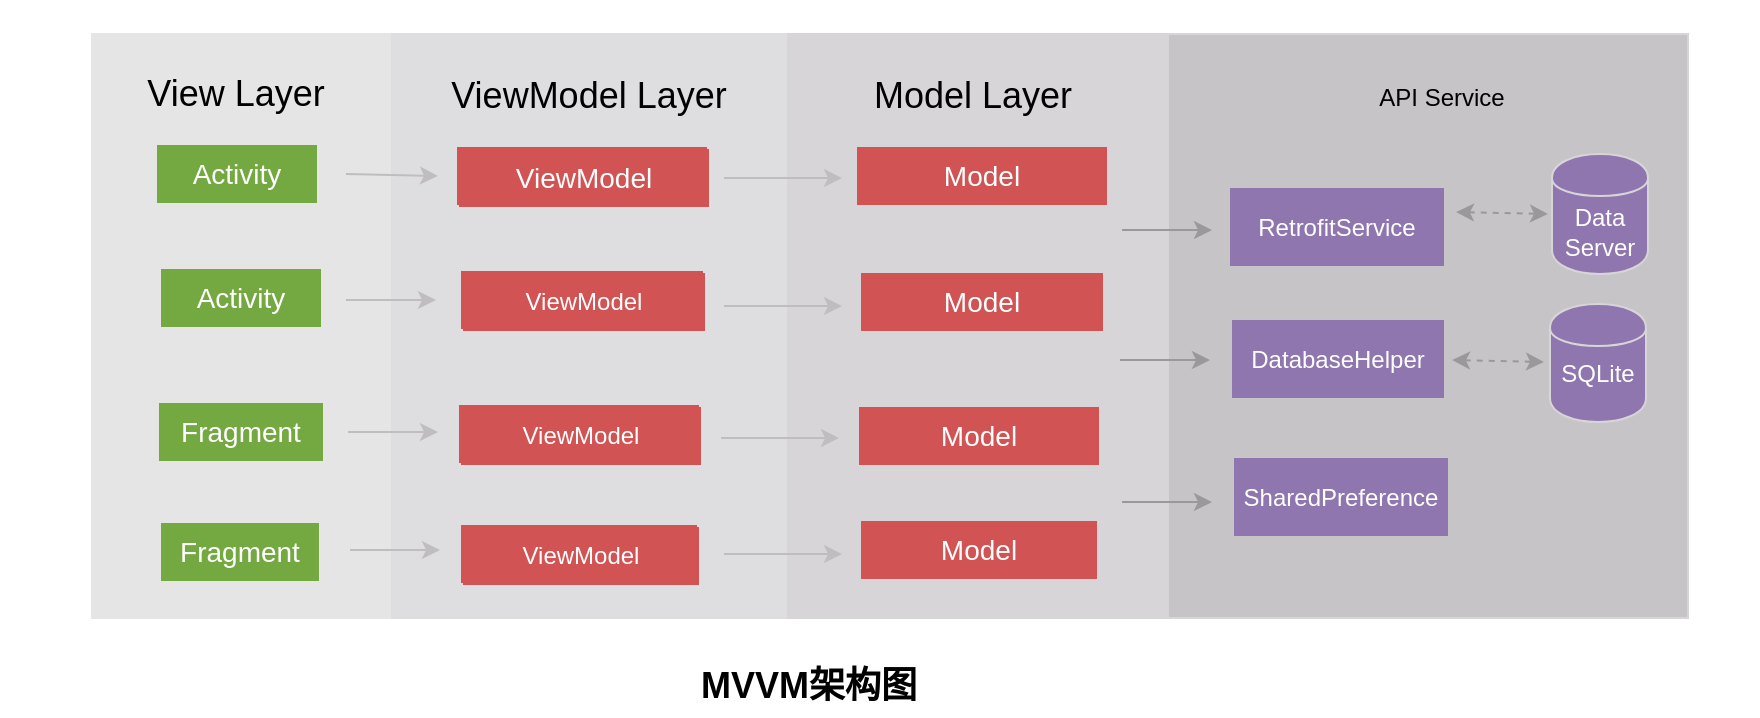 <mxfile version="10.6.0" type="device"><diagram id="Ram7E14nnJD1XyDOd3_J" name="Page-1"><mxGraphModel dx="824" dy="496" grid="1" gridSize="1" guides="1" tooltips="1" connect="1" arrows="1" fold="1" page="1" pageScale="1" pageWidth="827" pageHeight="1169" math="0" shadow="0"><root><mxCell id="0"/><mxCell id="1" parent="0"/><mxCell id="a--GAFA9R-w_3A2mCr2h-1" value="&amp;nbsp;&amp;nbsp;" style="text;html=1;strokeColor=none;fillColor=none;align=center;verticalAlign=middle;whiteSpace=wrap;rounded=0;" parent="1" vertex="1"><mxGeometry width="879" height="358" as="geometry"/></mxCell><mxCell id="29sW5BTRFyRNcANcTfLq-36" value="" style="text;html=1;strokeColor=#D8D5D8;fillColor=#D8D5D8;align=center;verticalAlign=middle;whiteSpace=wrap;rounded=0;fontColor=#ffffff;" parent="1" vertex="1"><mxGeometry x="392" y="17" width="197" height="292" as="geometry"/></mxCell><mxCell id="29sW5BTRFyRNcANcTfLq-1" value="" style="text;html=1;strokeColor=#E5E5E5;fillColor=#E5E5E5;align=center;verticalAlign=middle;whiteSpace=wrap;rounded=0;fontColor=#ffffff;" parent="1" vertex="1"><mxGeometry x="46" y="17" width="150" height="292" as="geometry"/></mxCell><mxCell id="29sW5BTRFyRNcANcTfLq-2" value="&lt;font style=&quot;font-size: 18px&quot;&gt;View Layer&lt;/font&gt;" style="text;html=1;strokeColor=none;fillColor=none;align=center;verticalAlign=middle;whiteSpace=wrap;rounded=0;" parent="1" vertex="1"><mxGeometry x="66" y="37" width="104" height="20" as="geometry"/></mxCell><mxCell id="29sW5BTRFyRNcANcTfLq-4" value="&lt;font color=&quot;#ffffff&quot; style=&quot;font-size: 14px&quot;&gt;Activity&lt;/font&gt;" style="text;html=1;align=center;verticalAlign=middle;whiteSpace=wrap;rounded=0;gradientColor=none;fillColor=#74A840;strokeColor=#74A840;" parent="1" vertex="1"><mxGeometry x="79" y="73" width="79" height="28" as="geometry"/></mxCell><mxCell id="29sW5BTRFyRNcANcTfLq-5" value="&lt;font color=&quot;#ffffff&quot; style=&quot;font-size: 14px&quot;&gt;Activity&lt;/font&gt;" style="text;html=1;align=center;verticalAlign=middle;whiteSpace=wrap;rounded=0;gradientColor=none;fillColor=#74A840;strokeColor=#74A840;" parent="1" vertex="1"><mxGeometry x="81" y="135" width="79" height="28" as="geometry"/></mxCell><mxCell id="29sW5BTRFyRNcANcTfLq-7" value="&lt;font color=&quot;#ffffff&quot; style=&quot;font-size: 14px&quot;&gt;Fragment&lt;br&gt;&lt;/font&gt;" style="text;html=1;align=center;verticalAlign=middle;whiteSpace=wrap;rounded=0;gradientColor=none;fillColor=#74A840;strokeColor=#74A840;" parent="1" vertex="1"><mxGeometry x="80" y="202" width="81" height="28" as="geometry"/></mxCell><mxCell id="29sW5BTRFyRNcANcTfLq-8" value="&lt;font color=&quot;#ffffff&quot; style=&quot;font-size: 14px&quot;&gt;Fragment&lt;/font&gt;" style="text;html=1;align=center;verticalAlign=middle;whiteSpace=wrap;rounded=0;gradientColor=none;fillColor=#74A840;strokeColor=#74A840;" parent="1" vertex="1"><mxGeometry x="81" y="262" width="78" height="28" as="geometry"/></mxCell><mxCell id="29sW5BTRFyRNcANcTfLq-9" value="" style="text;html=1;strokeColor=#DEDEE0;fillColor=#DEDEE0;align=center;verticalAlign=middle;whiteSpace=wrap;rounded=0;fontColor=#ffffff;" parent="1" vertex="1"><mxGeometry x="196" y="17" width="197" height="292" as="geometry"/></mxCell><mxCell id="29sW5BTRFyRNcANcTfLq-10" value="&lt;font style=&quot;font-size: 18px&quot;&gt;ViewModel Layer&lt;/font&gt;" style="text;html=1;strokeColor=none;fillColor=none;align=center;verticalAlign=middle;whiteSpace=wrap;rounded=0;" parent="1" vertex="1"><mxGeometry x="216" y="38" width="157" height="20" as="geometry"/></mxCell><mxCell id="29sW5BTRFyRNcANcTfLq-11" value="&lt;font color=&quot;#ffffff&quot; style=&quot;font-size: 14px&quot;&gt;Presenter&lt;/font&gt;" style="text;html=1;align=center;verticalAlign=middle;whiteSpace=wrap;rounded=0;gradientColor=none;fillColor=#D25353;strokeColor=#D25353;" parent="1" vertex="1"><mxGeometry x="229" y="74" width="124" height="28" as="geometry"/></mxCell><mxCell id="29sW5BTRFyRNcANcTfLq-12" value="&lt;span&gt;&lt;font color=&quot;#ffffff&quot; style=&quot;font-size: 14px&quot;&gt;Presenter&lt;/font&gt;&lt;/span&gt;&lt;br&gt;" style="text;html=1;align=center;verticalAlign=middle;whiteSpace=wrap;rounded=0;gradientColor=none;fillColor=#D25353;strokeColor=#D25353;" parent="1" vertex="1"><mxGeometry x="231" y="136" width="120" height="28" as="geometry"/></mxCell><mxCell id="29sW5BTRFyRNcANcTfLq-13" value="&lt;font color=&quot;#ffffff&quot; style=&quot;font-size: 14px&quot;&gt;Presenter&lt;br&gt;&lt;/font&gt;" style="text;html=1;align=center;verticalAlign=middle;whiteSpace=wrap;rounded=0;gradientColor=none;fillColor=#D25353;strokeColor=#D25353;" parent="1" vertex="1"><mxGeometry x="230" y="203" width="119" height="28" as="geometry"/></mxCell><mxCell id="29sW5BTRFyRNcANcTfLq-14" value="&lt;font color=&quot;#ffffff&quot; style=&quot;font-size: 14px&quot;&gt;Presenter&lt;/font&gt;" style="text;html=1;align=center;verticalAlign=middle;whiteSpace=wrap;rounded=0;gradientColor=none;fillColor=#D25353;strokeColor=#D25353;" parent="1" vertex="1"><mxGeometry x="231" y="263" width="117" height="28" as="geometry"/></mxCell><mxCell id="29sW5BTRFyRNcANcTfLq-17" value="" style="endArrow=classic;startArrow=none;html=1;strokeColor=#C0BDC1;jumpStyle=none;startFill=0;" parent="1" edge="1"><mxGeometry width="50" height="50" relative="1" as="geometry"><mxPoint x="173" y="87" as="sourcePoint"/><mxPoint x="219" y="88" as="targetPoint"/></mxGeometry></mxCell><mxCell id="29sW5BTRFyRNcANcTfLq-20" value="" style="endArrow=classic;startArrow=none;html=1;strokeColor=#C0BDC1;jumpStyle=none;startFill=0;" parent="1" edge="1"><mxGeometry width="50" height="50" relative="1" as="geometry"><mxPoint x="173" y="150" as="sourcePoint"/><mxPoint x="218" y="150" as="targetPoint"/></mxGeometry></mxCell><mxCell id="29sW5BTRFyRNcANcTfLq-21" value="" style="endArrow=classic;startArrow=none;html=1;strokeColor=#C0BDC1;jumpStyle=none;startFill=0;" parent="1" edge="1"><mxGeometry width="50" height="50" relative="1" as="geometry"><mxPoint x="174" y="216" as="sourcePoint"/><mxPoint x="219" y="216" as="targetPoint"/></mxGeometry></mxCell><mxCell id="29sW5BTRFyRNcANcTfLq-22" value="" style="endArrow=classic;startArrow=none;html=1;strokeColor=#C0BDC1;jumpStyle=none;startFill=0;" parent="1" edge="1"><mxGeometry width="50" height="50" relative="1" as="geometry"><mxPoint x="175" y="275" as="sourcePoint"/><mxPoint x="220" y="275" as="targetPoint"/></mxGeometry></mxCell><mxCell id="29sW5BTRFyRNcANcTfLq-24" value="&lt;font color=&quot;#ffffff&quot;&gt;&lt;span style=&quot;font-size: 14px&quot;&gt;ViewModel&lt;/span&gt;&lt;/font&gt;" style="text;html=1;align=center;verticalAlign=middle;whiteSpace=wrap;rounded=0;gradientColor=none;fillColor=#D25353;strokeColor=#D25353;" parent="1" vertex="1"><mxGeometry x="230" y="75" width="124" height="28" as="geometry"/></mxCell><mxCell id="29sW5BTRFyRNcANcTfLq-25" value="&lt;span&gt;&lt;font color=&quot;#ffffff&quot;&gt;ViewModel&lt;/font&gt;&lt;/span&gt;&lt;br&gt;" style="text;html=1;align=center;verticalAlign=middle;whiteSpace=wrap;rounded=0;gradientColor=none;fillColor=#D25353;strokeColor=#D25353;" parent="1" vertex="1"><mxGeometry x="232" y="137" width="120" height="28" as="geometry"/></mxCell><mxCell id="29sW5BTRFyRNcANcTfLq-26" value="&lt;span&gt;&lt;font color=&quot;#ffffff&quot;&gt;ViewModel&lt;/font&gt;&lt;/span&gt;&lt;font color=&quot;#ffffff&quot;&gt;&lt;br&gt;&lt;/font&gt;" style="text;html=1;align=center;verticalAlign=middle;whiteSpace=wrap;rounded=0;gradientColor=none;fillColor=#D25353;strokeColor=#D25353;" parent="1" vertex="1"><mxGeometry x="231" y="204" width="119" height="28" as="geometry"/></mxCell><mxCell id="29sW5BTRFyRNcANcTfLq-27" value="&lt;span&gt;&lt;font color=&quot;#ffffff&quot;&gt;ViewModel&lt;/font&gt;&lt;/span&gt;&lt;br&gt;" style="text;html=1;align=center;verticalAlign=middle;whiteSpace=wrap;rounded=0;gradientColor=none;fillColor=#D25353;strokeColor=#D25353;" parent="1" vertex="1"><mxGeometry x="232" y="264" width="117" height="28" as="geometry"/></mxCell><mxCell id="29sW5BTRFyRNcANcTfLq-32" value="&lt;font color=&quot;#ffffff&quot; style=&quot;font-size: 14px&quot;&gt;Model&lt;/font&gt;" style="text;html=1;align=center;verticalAlign=middle;whiteSpace=wrap;rounded=0;gradientColor=none;fillColor=#D25353;strokeColor=#D25353;" parent="1" vertex="1"><mxGeometry x="429" y="74" width="124" height="28" as="geometry"/></mxCell><mxCell id="29sW5BTRFyRNcANcTfLq-33" value="&lt;span&gt;&lt;font color=&quot;#ffffff&quot; style=&quot;font-size: 14px&quot;&gt;Model&lt;/font&gt;&lt;/span&gt;&lt;br&gt;" style="text;html=1;align=center;verticalAlign=middle;whiteSpace=wrap;rounded=0;gradientColor=none;fillColor=#D25353;strokeColor=#D25353;" parent="1" vertex="1"><mxGeometry x="431" y="137" width="120" height="28" as="geometry"/></mxCell><mxCell id="29sW5BTRFyRNcANcTfLq-34" value="&lt;font color=&quot;#ffffff&quot; style=&quot;font-size: 14px&quot;&gt;Model&lt;br&gt;&lt;/font&gt;" style="text;html=1;align=center;verticalAlign=middle;whiteSpace=wrap;rounded=0;gradientColor=none;fillColor=#D25353;strokeColor=#D25353;" parent="1" vertex="1"><mxGeometry x="430" y="204" width="119" height="28" as="geometry"/></mxCell><mxCell id="29sW5BTRFyRNcANcTfLq-35" value="&lt;font color=&quot;#ffffff&quot; style=&quot;font-size: 14px&quot;&gt;Model&lt;/font&gt;" style="text;html=1;align=center;verticalAlign=middle;whiteSpace=wrap;rounded=0;gradientColor=none;fillColor=#D25353;strokeColor=#D25353;" parent="1" vertex="1"><mxGeometry x="431" y="261" width="117" height="28" as="geometry"/></mxCell><mxCell id="29sW5BTRFyRNcANcTfLq-37" value="&lt;font style=&quot;font-size: 18px&quot;&gt;Model Layer&lt;/font&gt;" style="text;html=1;strokeColor=none;fillColor=none;align=center;verticalAlign=middle;whiteSpace=wrap;rounded=0;fontStyle=0;fontColor=#000000;" parent="1" vertex="1"><mxGeometry x="408" y="38" width="157" height="20" as="geometry"/></mxCell><mxCell id="29sW5BTRFyRNcANcTfLq-42" value="" style="endArrow=classic;html=1;strokeColor=#C0BDC1;fontColor=#000000;" parent="1" edge="1"><mxGeometry width="50" height="50" relative="1" as="geometry"><mxPoint x="362" y="277" as="sourcePoint"/><mxPoint x="421" y="277" as="targetPoint"/></mxGeometry></mxCell><mxCell id="29sW5BTRFyRNcANcTfLq-43" value="" style="endArrow=classic;html=1;strokeColor=#C0BDC1;fontColor=#000000;" parent="1" edge="1"><mxGeometry width="50" height="50" relative="1" as="geometry"><mxPoint x="360.5" y="219" as="sourcePoint"/><mxPoint x="419.5" y="219" as="targetPoint"/></mxGeometry></mxCell><mxCell id="29sW5BTRFyRNcANcTfLq-44" value="" style="endArrow=classic;html=1;strokeColor=#C0BDC1;fontColor=#000000;" parent="1" edge="1"><mxGeometry width="50" height="50" relative="1" as="geometry"><mxPoint x="362" y="153" as="sourcePoint"/><mxPoint x="421" y="153" as="targetPoint"/></mxGeometry></mxCell><mxCell id="29sW5BTRFyRNcANcTfLq-45" value="" style="endArrow=classic;html=1;strokeColor=#C0BDC1;fontColor=#000000;" parent="1" edge="1"><mxGeometry width="50" height="50" relative="1" as="geometry"><mxPoint x="362" y="89" as="sourcePoint"/><mxPoint x="421" y="89" as="targetPoint"/></mxGeometry></mxCell><mxCell id="29sW5BTRFyRNcANcTfLq-46" value="" style="text;html=1;strokeColor=#D8D5D8;fillColor=#C7C4C7;align=center;verticalAlign=middle;whiteSpace=wrap;rounded=0;fontColor=#ffffff;" parent="1" vertex="1"><mxGeometry x="584" y="17" width="260" height="292" as="geometry"/></mxCell><mxCell id="29sW5BTRFyRNcANcTfLq-47" value="API Service" style="text;html=1;strokeColor=none;fillColor=none;align=center;verticalAlign=middle;whiteSpace=wrap;rounded=0;fontColor=#000000;" parent="1" vertex="1"><mxGeometry x="686" y="39" width="70" height="20" as="geometry"/></mxCell><mxCell id="rJqCWmfqUruvMIurVM89-4" value="RetrofitService" style="text;html=1;strokeColor=none;fillColor=#8F76AE;align=center;verticalAlign=middle;whiteSpace=wrap;rounded=0;fontColor=#ffffff;" parent="1" vertex="1"><mxGeometry x="615" y="94" width="107" height="39" as="geometry"/></mxCell><mxCell id="rJqCWmfqUruvMIurVM89-5" value="DatabaseHelper" style="text;html=1;strokeColor=none;fillColor=#8F76AE;align=center;verticalAlign=middle;whiteSpace=wrap;rounded=0;fontColor=#ffffff;" parent="1" vertex="1"><mxGeometry x="616" y="160" width="106" height="39" as="geometry"/></mxCell><mxCell id="rJqCWmfqUruvMIurVM89-6" value="SharedPreference" style="text;html=1;strokeColor=none;fillColor=#8F76AE;align=center;verticalAlign=middle;whiteSpace=wrap;rounded=0;fontColor=#ffffff;" parent="1" vertex="1"><mxGeometry x="617" y="229" width="107" height="39" as="geometry"/></mxCell><mxCell id="rJqCWmfqUruvMIurVM89-8" value="" style="shape=cylinder;whiteSpace=wrap;html=1;boundedLbl=1;backgroundOutline=1;strokeColor=#D8D5D8;strokeWidth=1;fillColor=#8F76AE;gradientColor=none;fontColor=#ffffff;" parent="1" vertex="1"><mxGeometry x="775" y="152" width="48" height="59" as="geometry"/></mxCell><mxCell id="rJqCWmfqUruvMIurVM89-9" value="SQLite" style="text;html=1;strokeColor=none;fillColor=none;align=center;verticalAlign=middle;whiteSpace=wrap;rounded=0;fontColor=#ffffff;" parent="1" vertex="1"><mxGeometry x="779" y="177" width="40" height="19" as="geometry"/></mxCell><mxCell id="rJqCWmfqUruvMIurVM89-10" value="Data&lt;br&gt;Server" style="shape=cylinder;whiteSpace=wrap;html=1;boundedLbl=1;backgroundOutline=1;strokeColor=#D8D5D8;strokeWidth=1;fillColor=#8F76AE;gradientColor=none;fontColor=#ffffff;" parent="1" vertex="1"><mxGeometry x="776" y="77" width="48" height="60" as="geometry"/></mxCell><mxCell id="rJqCWmfqUruvMIurVM89-11" value="" style="endArrow=classic;startArrow=classic;html=1;strokeColor=#9B989C;jumpStyle=none;dashed=1;" parent="1" edge="1"><mxGeometry width="50" height="50" relative="1" as="geometry"><mxPoint x="728" y="106" as="sourcePoint"/><mxPoint x="774" y="107" as="targetPoint"/></mxGeometry></mxCell><mxCell id="rJqCWmfqUruvMIurVM89-13" value="" style="endArrow=classic;startArrow=classic;html=1;strokeColor=#9B989C;jumpStyle=none;dashed=1;" parent="1" edge="1"><mxGeometry width="50" height="50" relative="1" as="geometry"><mxPoint x="726" y="180" as="sourcePoint"/><mxPoint x="772" y="181" as="targetPoint"/></mxGeometry></mxCell><mxCell id="rJqCWmfqUruvMIurVM89-14" value="" style="endArrow=classic;startArrow=none;html=1;strokeColor=#9B989C;jumpStyle=none;startFill=0;" parent="1" edge="1"><mxGeometry width="50" height="50" relative="1" as="geometry"><mxPoint x="561" y="115" as="sourcePoint"/><mxPoint x="606" y="115" as="targetPoint"/></mxGeometry></mxCell><mxCell id="rJqCWmfqUruvMIurVM89-15" value="" style="endArrow=classic;startArrow=none;html=1;strokeColor=#9B989C;jumpStyle=none;startFill=0;" parent="1" edge="1"><mxGeometry width="50" height="50" relative="1" as="geometry"><mxPoint x="560" y="180" as="sourcePoint"/><mxPoint x="605" y="180" as="targetPoint"/></mxGeometry></mxCell><mxCell id="rJqCWmfqUruvMIurVM89-17" value="" style="endArrow=classic;startArrow=none;html=1;strokeColor=#9B989C;jumpStyle=none;startFill=0;" parent="1" edge="1"><mxGeometry width="50" height="50" relative="1" as="geometry"><mxPoint x="561" y="251" as="sourcePoint"/><mxPoint x="606" y="251" as="targetPoint"/></mxGeometry></mxCell><mxCell id="rJqCWmfqUruvMIurVM89-18" value="&lt;font style=&quot;font-size: 18px&quot;&gt;&lt;b&gt;MVVM架构图&lt;/b&gt;&lt;/font&gt;" style="text;html=1;strokeColor=none;fillColor=none;align=center;verticalAlign=middle;whiteSpace=wrap;rounded=0;fontColor=#000000;" parent="1" vertex="1"><mxGeometry x="347" y="333" width="115" height="20" as="geometry"/></mxCell></root></mxGraphModel></diagram></mxfile>